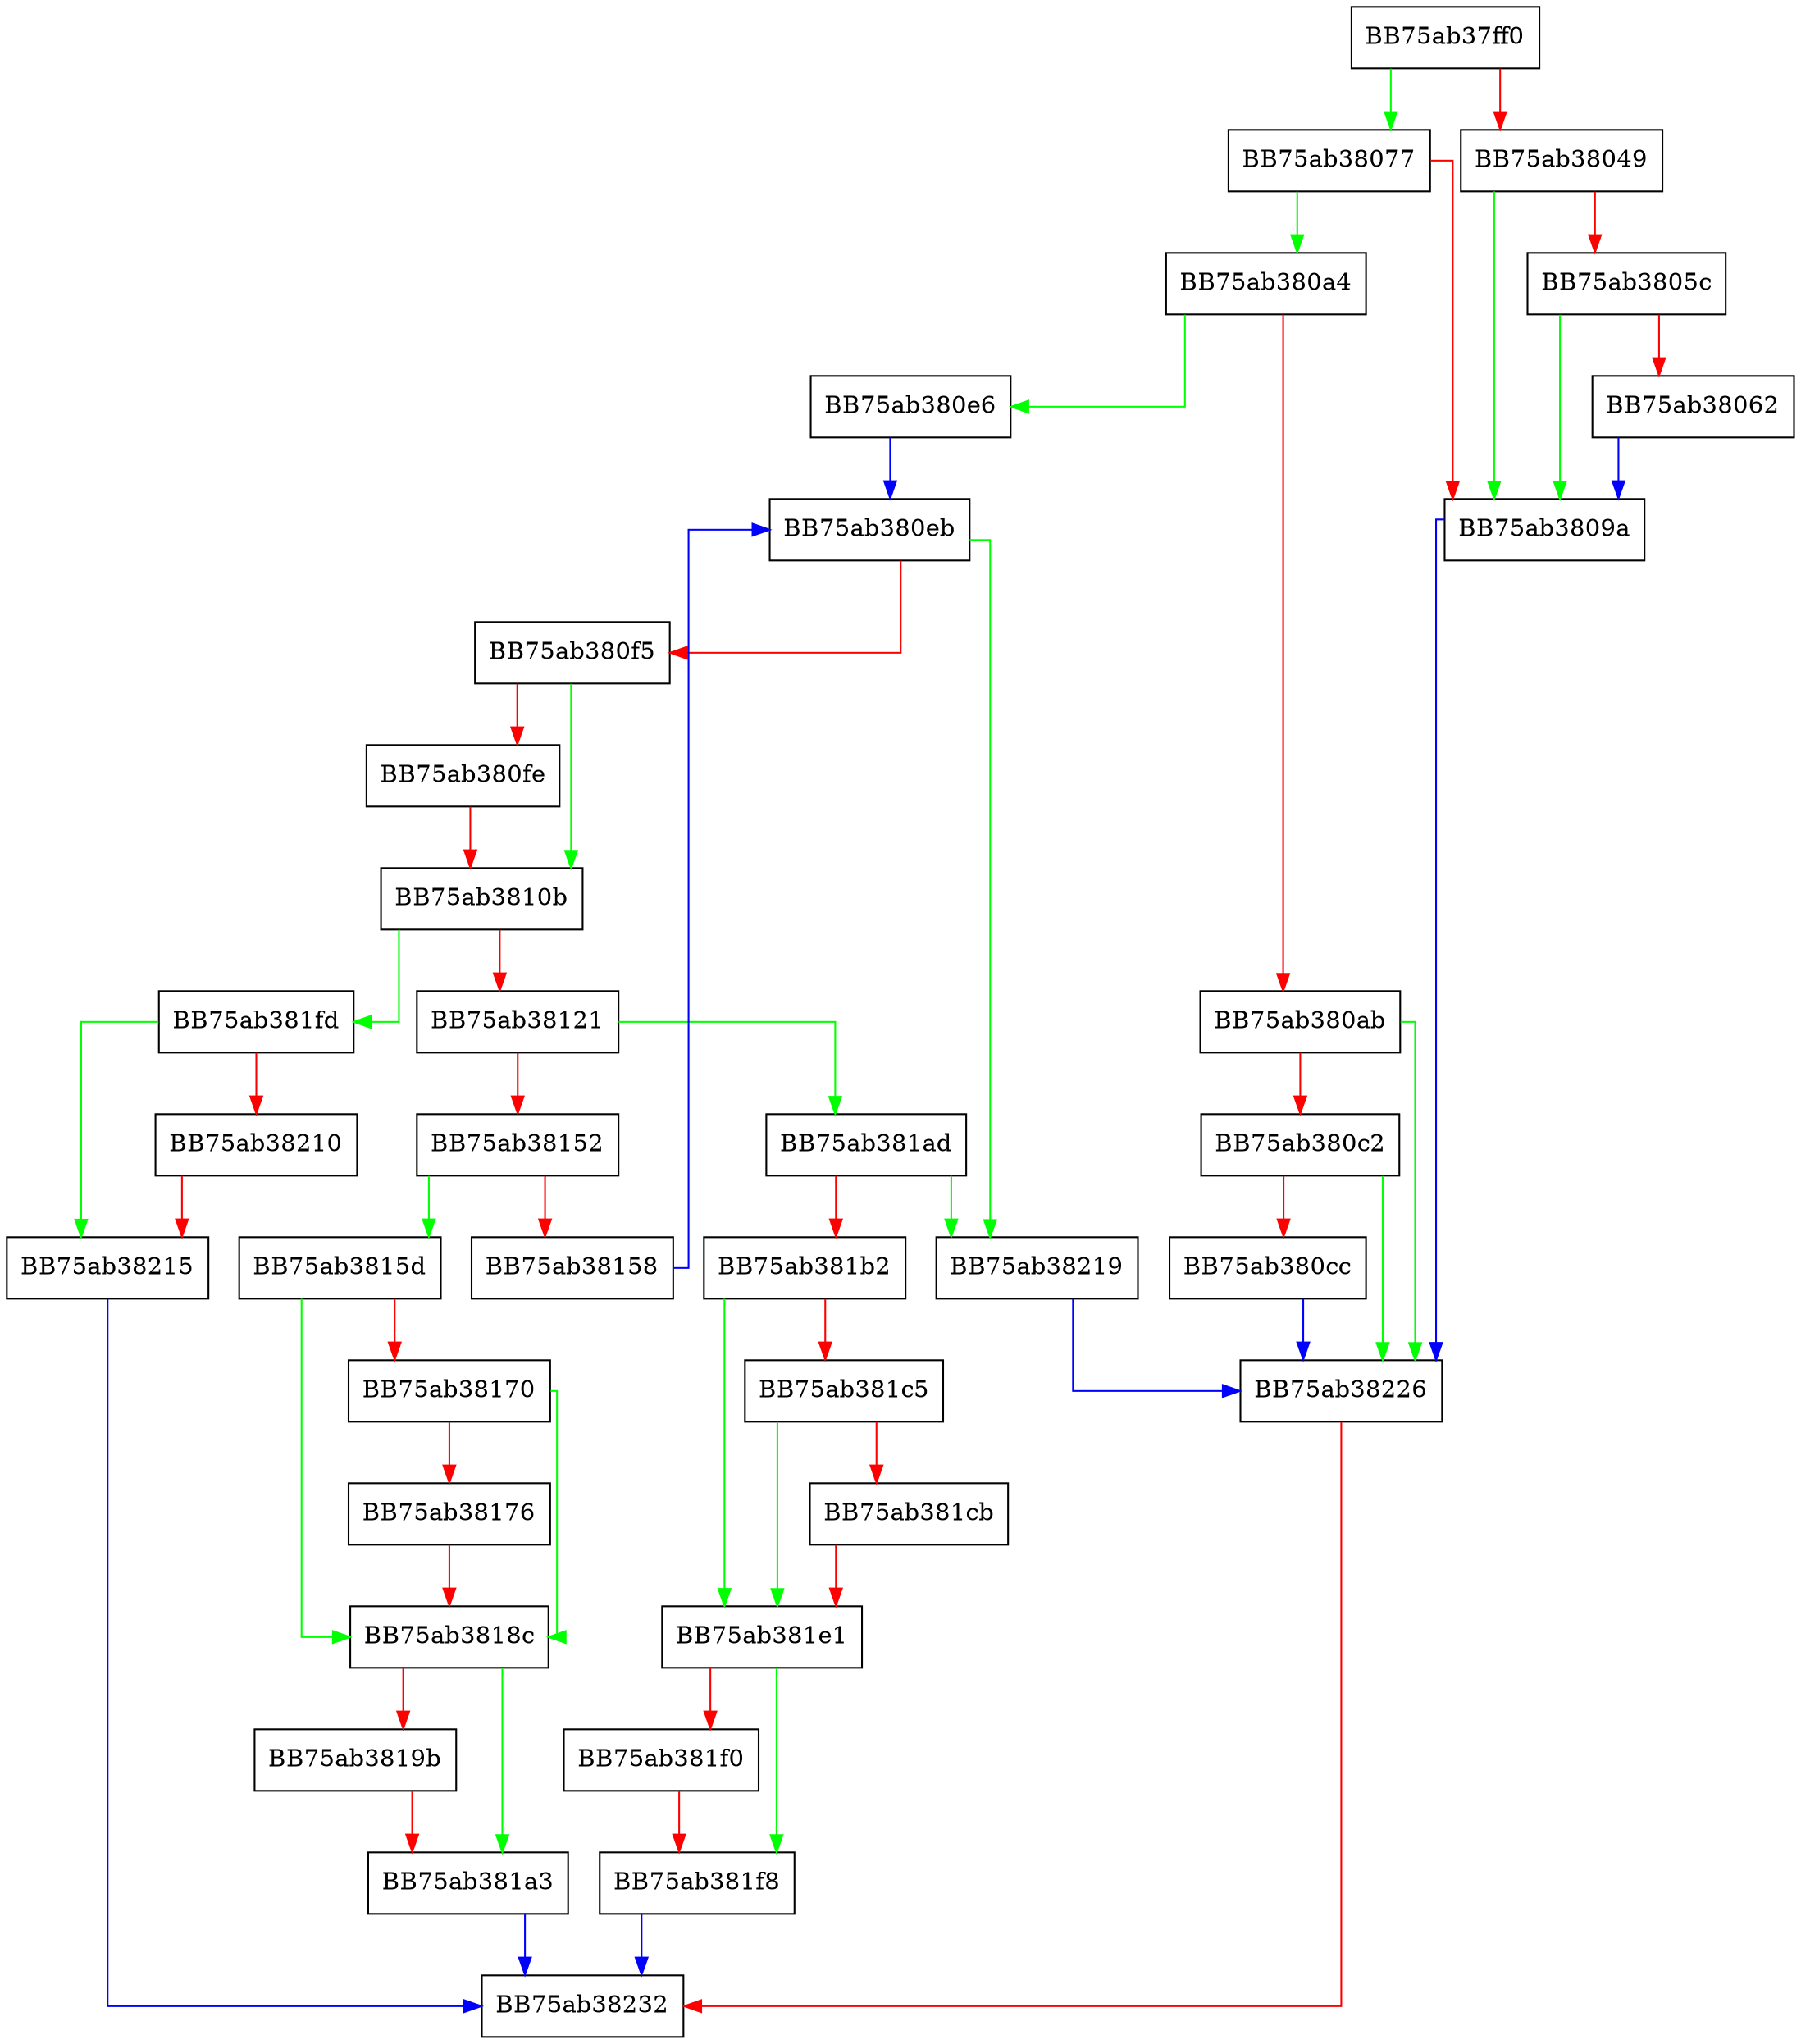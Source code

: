 digraph GetDriverData {
  node [shape="box"];
  graph [splines=ortho];
  BB75ab37ff0 -> BB75ab38077 [color="green"];
  BB75ab37ff0 -> BB75ab38049 [color="red"];
  BB75ab38049 -> BB75ab3809a [color="green"];
  BB75ab38049 -> BB75ab3805c [color="red"];
  BB75ab3805c -> BB75ab3809a [color="green"];
  BB75ab3805c -> BB75ab38062 [color="red"];
  BB75ab38062 -> BB75ab3809a [color="blue"];
  BB75ab38077 -> BB75ab380a4 [color="green"];
  BB75ab38077 -> BB75ab3809a [color="red"];
  BB75ab3809a -> BB75ab38226 [color="blue"];
  BB75ab380a4 -> BB75ab380e6 [color="green"];
  BB75ab380a4 -> BB75ab380ab [color="red"];
  BB75ab380ab -> BB75ab38226 [color="green"];
  BB75ab380ab -> BB75ab380c2 [color="red"];
  BB75ab380c2 -> BB75ab38226 [color="green"];
  BB75ab380c2 -> BB75ab380cc [color="red"];
  BB75ab380cc -> BB75ab38226 [color="blue"];
  BB75ab380e6 -> BB75ab380eb [color="blue"];
  BB75ab380eb -> BB75ab38219 [color="green"];
  BB75ab380eb -> BB75ab380f5 [color="red"];
  BB75ab380f5 -> BB75ab3810b [color="green"];
  BB75ab380f5 -> BB75ab380fe [color="red"];
  BB75ab380fe -> BB75ab3810b [color="red"];
  BB75ab3810b -> BB75ab381fd [color="green"];
  BB75ab3810b -> BB75ab38121 [color="red"];
  BB75ab38121 -> BB75ab381ad [color="green"];
  BB75ab38121 -> BB75ab38152 [color="red"];
  BB75ab38152 -> BB75ab3815d [color="green"];
  BB75ab38152 -> BB75ab38158 [color="red"];
  BB75ab38158 -> BB75ab380eb [color="blue"];
  BB75ab3815d -> BB75ab3818c [color="green"];
  BB75ab3815d -> BB75ab38170 [color="red"];
  BB75ab38170 -> BB75ab3818c [color="green"];
  BB75ab38170 -> BB75ab38176 [color="red"];
  BB75ab38176 -> BB75ab3818c [color="red"];
  BB75ab3818c -> BB75ab381a3 [color="green"];
  BB75ab3818c -> BB75ab3819b [color="red"];
  BB75ab3819b -> BB75ab381a3 [color="red"];
  BB75ab381a3 -> BB75ab38232 [color="blue"];
  BB75ab381ad -> BB75ab38219 [color="green"];
  BB75ab381ad -> BB75ab381b2 [color="red"];
  BB75ab381b2 -> BB75ab381e1 [color="green"];
  BB75ab381b2 -> BB75ab381c5 [color="red"];
  BB75ab381c5 -> BB75ab381e1 [color="green"];
  BB75ab381c5 -> BB75ab381cb [color="red"];
  BB75ab381cb -> BB75ab381e1 [color="red"];
  BB75ab381e1 -> BB75ab381f8 [color="green"];
  BB75ab381e1 -> BB75ab381f0 [color="red"];
  BB75ab381f0 -> BB75ab381f8 [color="red"];
  BB75ab381f8 -> BB75ab38232 [color="blue"];
  BB75ab381fd -> BB75ab38215 [color="green"];
  BB75ab381fd -> BB75ab38210 [color="red"];
  BB75ab38210 -> BB75ab38215 [color="red"];
  BB75ab38215 -> BB75ab38232 [color="blue"];
  BB75ab38219 -> BB75ab38226 [color="blue"];
  BB75ab38226 -> BB75ab38232 [color="red"];
}